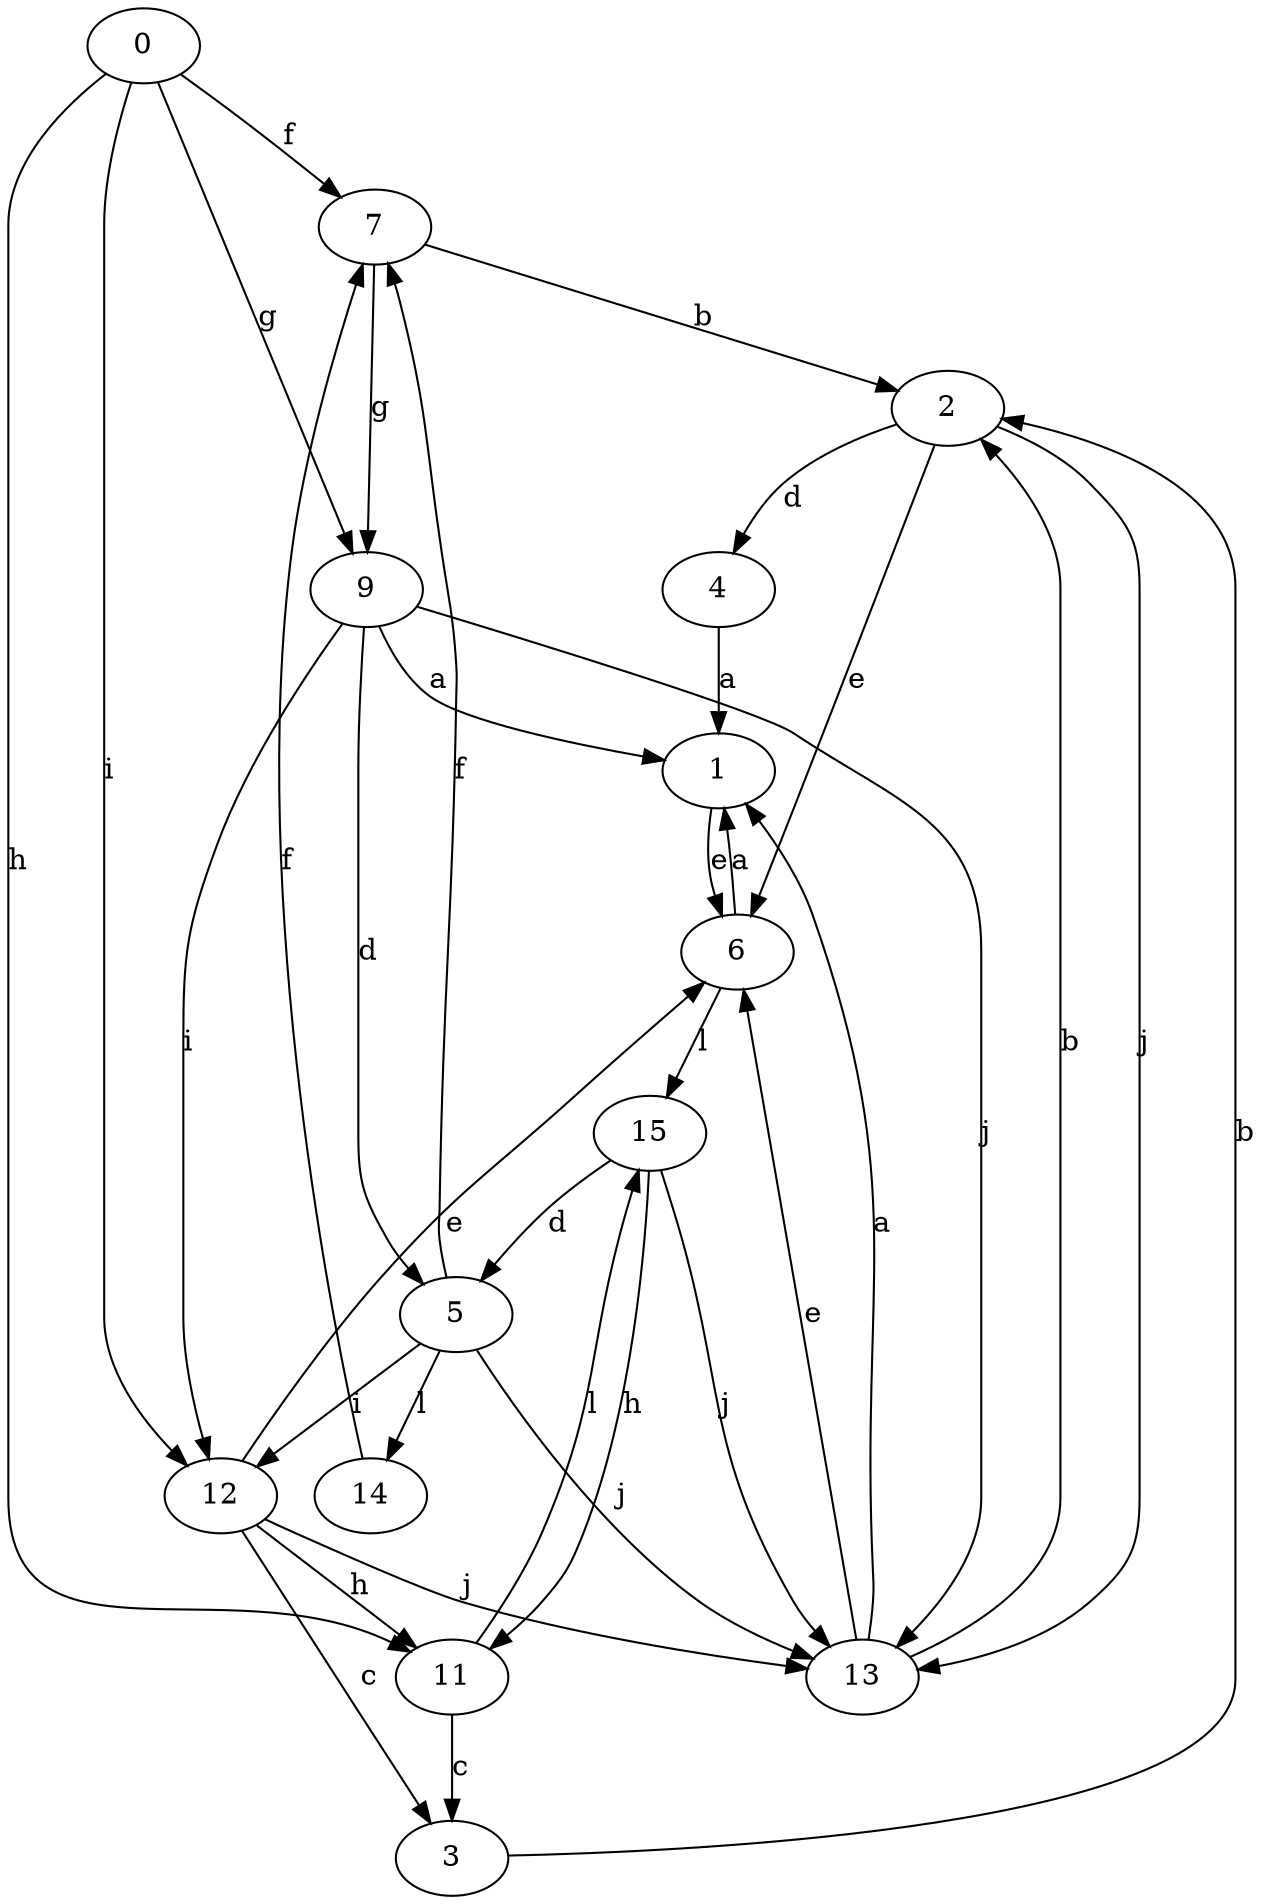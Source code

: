 strict digraph  {
0;
1;
2;
3;
4;
5;
6;
7;
9;
11;
12;
13;
14;
15;
0 -> 7  [label=f];
0 -> 9  [label=g];
0 -> 11  [label=h];
0 -> 12  [label=i];
1 -> 6  [label=e];
2 -> 4  [label=d];
2 -> 6  [label=e];
2 -> 13  [label=j];
3 -> 2  [label=b];
4 -> 1  [label=a];
5 -> 7  [label=f];
5 -> 12  [label=i];
5 -> 13  [label=j];
5 -> 14  [label=l];
6 -> 1  [label=a];
6 -> 15  [label=l];
7 -> 2  [label=b];
7 -> 9  [label=g];
9 -> 1  [label=a];
9 -> 5  [label=d];
9 -> 12  [label=i];
9 -> 13  [label=j];
11 -> 3  [label=c];
11 -> 15  [label=l];
12 -> 3  [label=c];
12 -> 6  [label=e];
12 -> 11  [label=h];
12 -> 13  [label=j];
13 -> 1  [label=a];
13 -> 2  [label=b];
13 -> 6  [label=e];
14 -> 7  [label=f];
15 -> 5  [label=d];
15 -> 11  [label=h];
15 -> 13  [label=j];
}
